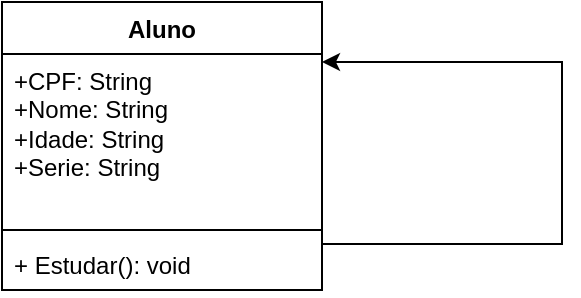 <mxfile version="21.6.9" type="device">
  <diagram name="Página-1" id="6sLK-1wmr6tntU4wez3R">
    <mxGraphModel dx="639" dy="271" grid="1" gridSize="10" guides="1" tooltips="1" connect="1" arrows="1" fold="1" page="1" pageScale="1" pageWidth="827" pageHeight="1169" math="0" shadow="0">
      <root>
        <mxCell id="0" />
        <mxCell id="1" parent="0" />
        <mxCell id="HjXcb4IqtsEcE-4sAU1_-496" value="Aluno" style="swimlane;fontStyle=1;align=center;verticalAlign=top;childLayout=stackLayout;horizontal=1;startSize=26;horizontalStack=0;resizeParent=1;resizeParentMax=0;resizeLast=0;collapsible=1;marginBottom=0;whiteSpace=wrap;html=1;" parent="1" vertex="1">
          <mxGeometry x="160" y="200" width="160" height="144" as="geometry">
            <mxRectangle x="340" y="290" width="70" height="30" as="alternateBounds" />
          </mxGeometry>
        </mxCell>
        <mxCell id="HjXcb4IqtsEcE-4sAU1_-497" value="+CPF: String&lt;br&gt;+Nome: String&lt;br&gt;+Idade: String&lt;br&gt;+Serie: String" style="text;strokeColor=none;fillColor=none;align=left;verticalAlign=top;spacingLeft=4;spacingRight=4;overflow=hidden;rotatable=0;points=[[0,0.5],[1,0.5]];portConstraint=eastwest;whiteSpace=wrap;html=1;" parent="HjXcb4IqtsEcE-4sAU1_-496" vertex="1">
          <mxGeometry y="26" width="160" height="84" as="geometry" />
        </mxCell>
        <mxCell id="HjXcb4IqtsEcE-4sAU1_-498" value="" style="line;strokeWidth=1;fillColor=none;align=left;verticalAlign=middle;spacingTop=-1;spacingLeft=3;spacingRight=3;rotatable=0;labelPosition=right;points=[];portConstraint=eastwest;strokeColor=inherit;" parent="HjXcb4IqtsEcE-4sAU1_-496" vertex="1">
          <mxGeometry y="110" width="160" height="8" as="geometry" />
        </mxCell>
        <mxCell id="HjXcb4IqtsEcE-4sAU1_-499" value="+ Estudar(): void" style="text;strokeColor=none;fillColor=none;align=left;verticalAlign=top;spacingLeft=4;spacingRight=4;overflow=hidden;rotatable=0;points=[[0,0.5],[1,0.5]];portConstraint=eastwest;whiteSpace=wrap;html=1;" parent="HjXcb4IqtsEcE-4sAU1_-496" vertex="1">
          <mxGeometry y="118" width="160" height="26" as="geometry" />
        </mxCell>
        <mxCell id="HjXcb4IqtsEcE-4sAU1_-657" style="edgeStyle=elbowEdgeStyle;rounded=0;orthogonalLoop=1;jettySize=auto;html=1;" parent="1" edge="1">
          <mxGeometry relative="1" as="geometry">
            <mxPoint x="320" y="230" as="targetPoint" />
            <mxPoint x="320" y="321" as="sourcePoint" />
            <Array as="points">
              <mxPoint x="440" y="273" />
            </Array>
          </mxGeometry>
        </mxCell>
      </root>
    </mxGraphModel>
  </diagram>
</mxfile>
